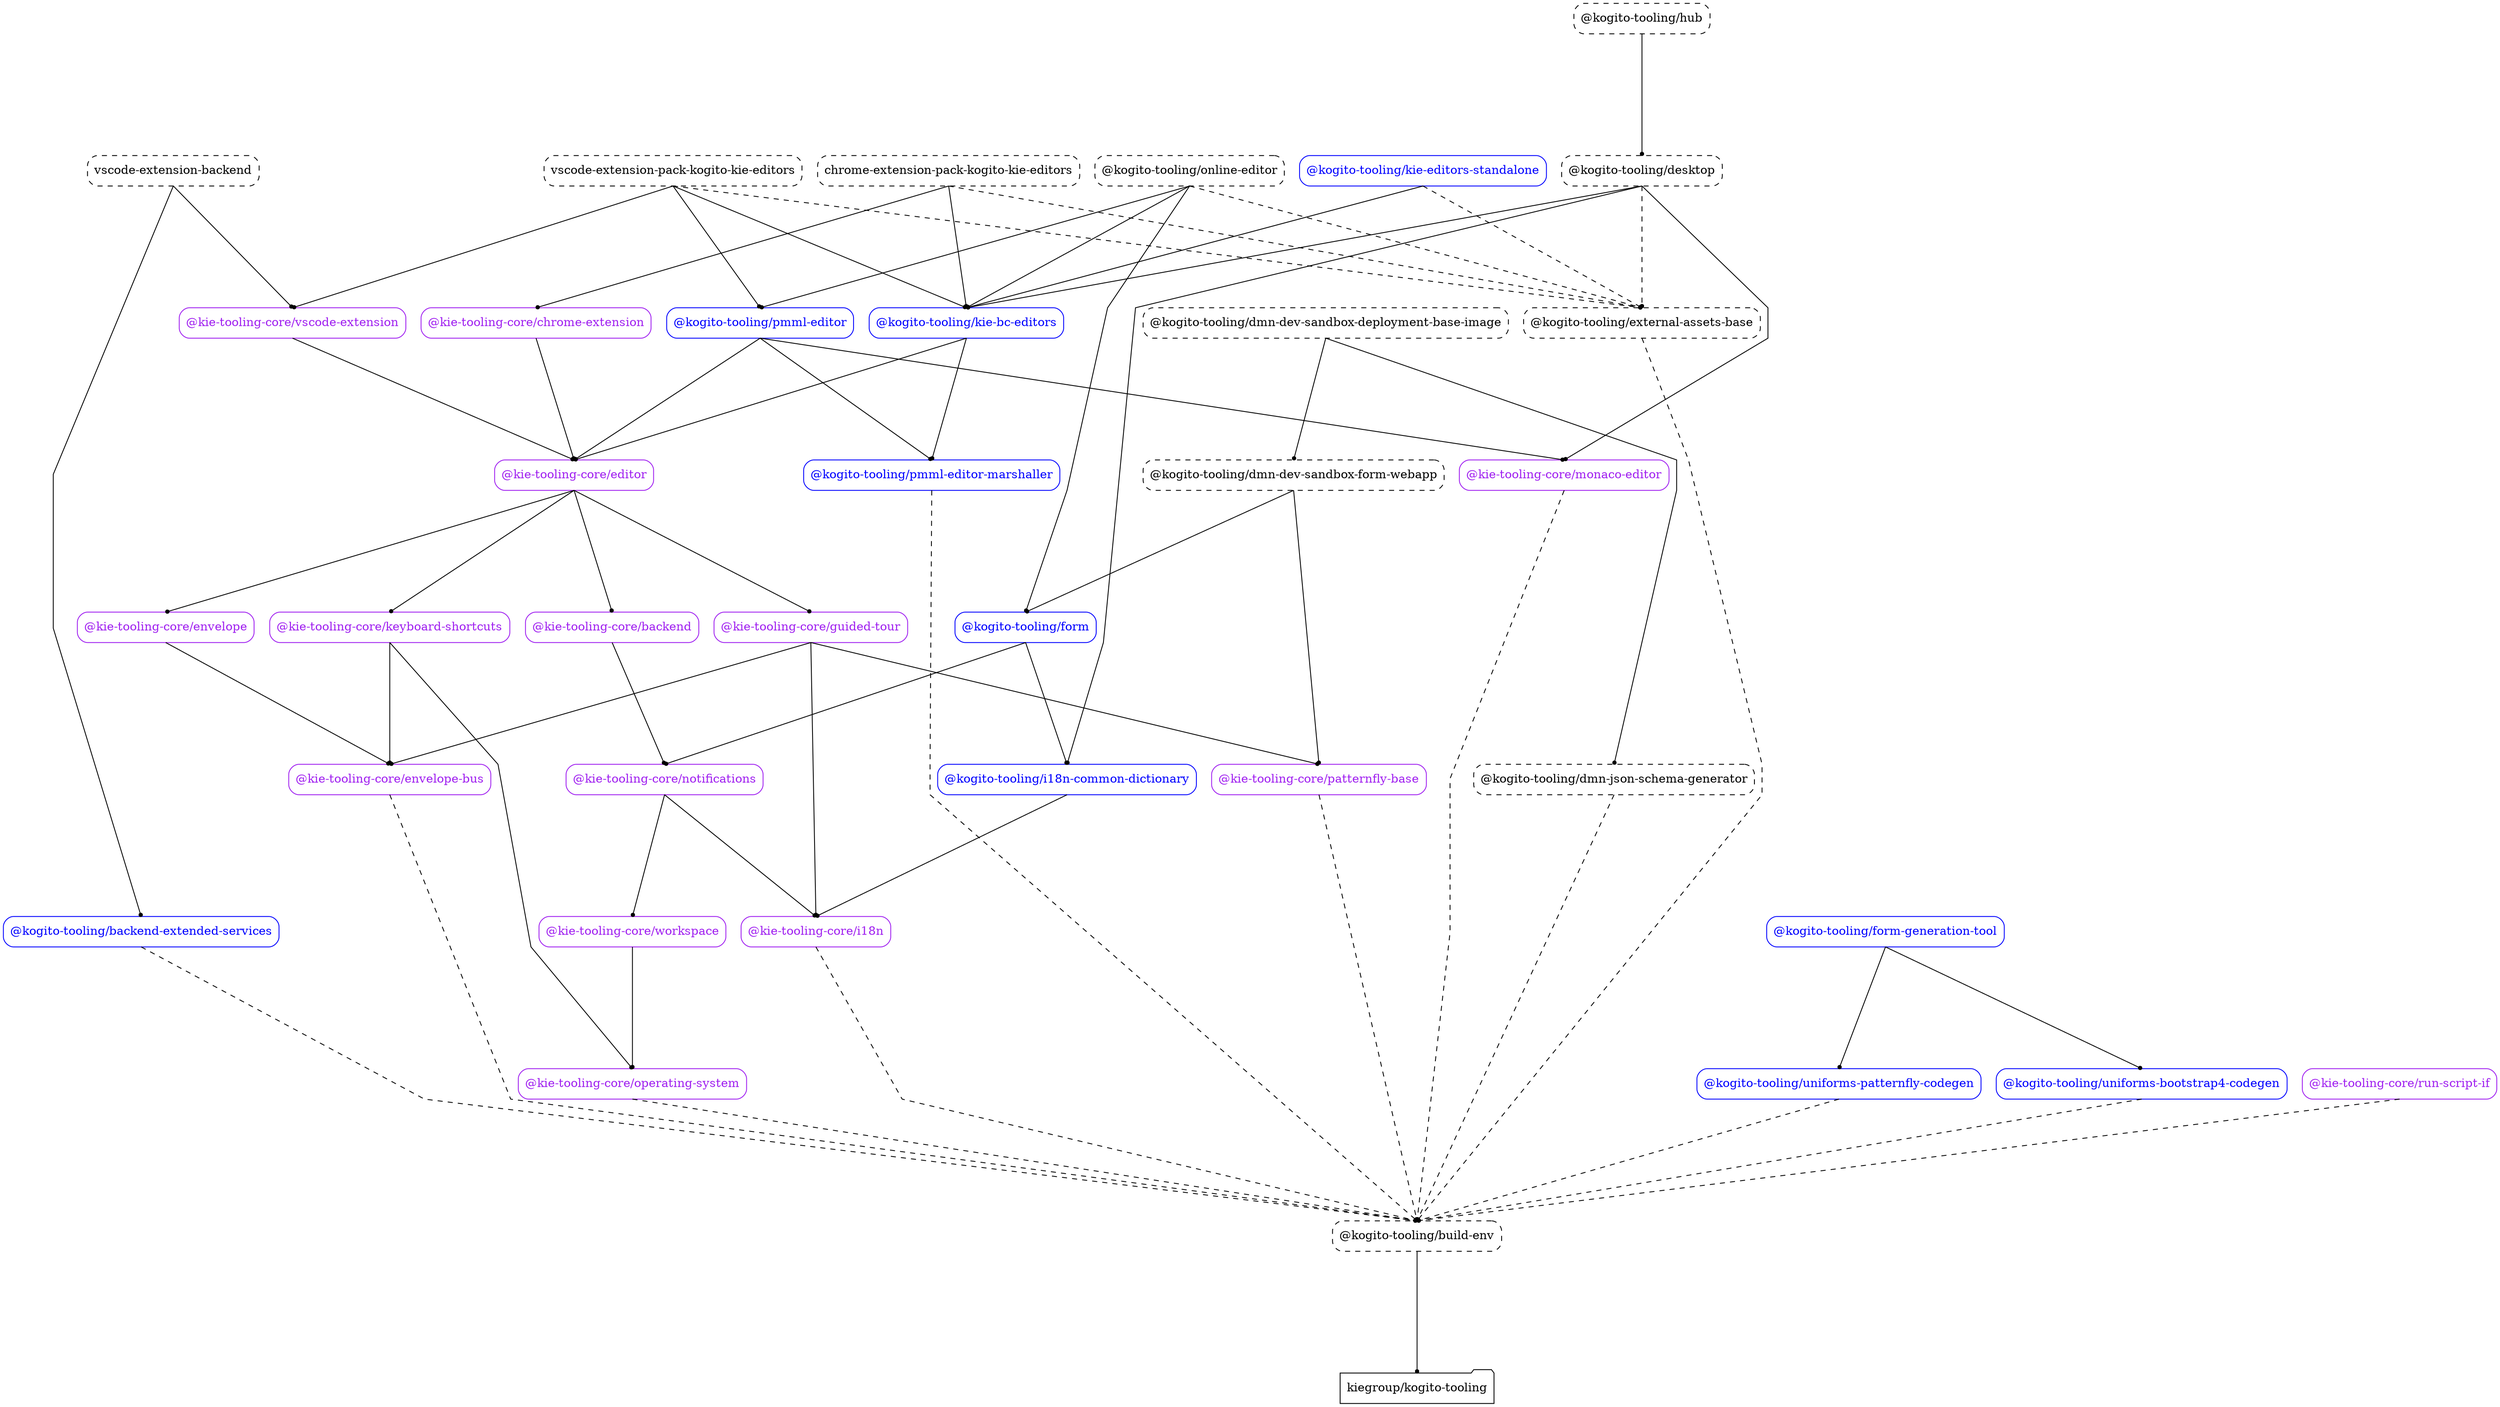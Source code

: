 digraph G {
  graph [ ranksep =2, splines = "polyline", rankdir =TB ];
  node [ shape =box ];
  edge [ headport = "n", tailport = "s", arrowhead =dot, arrowsize =0.5 ];
  "kiegroup/kogito-tooling" [ shape =folder ];
  "@kie-tooling-core/backend" [ style = "rounded", color = "purple", fontcolor = "purple" ];
  "@kie-tooling-core/notifications" [ style = "rounded", color = "purple", fontcolor = "purple" ];
  "@kogito-tooling/backend-extended-services" [ style = "rounded", color = "blue", fontcolor = "blue" ];
  "@kogito-tooling/build-env" [ color = "black", fontcolor = "black", style = "dashed, rounded" ];
  "@kie-tooling-core/chrome-extension" [ style = "rounded", color = "purple", fontcolor = "purple" ];
  "@kie-tooling-core/editor" [ style = "rounded", color = "purple", fontcolor = "purple" ];
  "chrome-extension-pack-kogito-kie-editors" [ color = "black", fontcolor = "black", style = "dashed, rounded" ];
  "@kogito-tooling/kie-bc-editors" [ style = "rounded", color = "blue", fontcolor = "blue" ];
  "@kogito-tooling/external-assets-base" [ color = "black", fontcolor = "black", style = "dashed, rounded" ];
  "@kogito-tooling/desktop" [ color = "black", fontcolor = "black", style = "dashed, rounded" ];
  "@kogito-tooling/i18n-common-dictionary" [ style = "rounded", color = "blue", fontcolor = "blue" ];
  "@kie-tooling-core/monaco-editor" [ style = "rounded", color = "purple", fontcolor = "purple" ];
  "@kogito-tooling/dmn-dev-sandbox-deployment-base-image" [ color = "black", fontcolor = "black", style = "dashed, rounded" ];
  "@kogito-tooling/dmn-dev-sandbox-form-webapp" [ color = "black", fontcolor = "black", style = "dashed, rounded" ];
  "@kogito-tooling/dmn-json-schema-generator" [ color = "black", fontcolor = "black", style = "dashed, rounded" ];
  "@kie-tooling-core/patternfly-base" [ style = "rounded", color = "purple", fontcolor = "purple" ];
  "@kogito-tooling/form" [ style = "rounded", color = "blue", fontcolor = "blue" ];
  "@kie-tooling-core/envelope" [ style = "rounded", color = "purple", fontcolor = "purple" ];
  "@kie-tooling-core/guided-tour" [ style = "rounded", color = "purple", fontcolor = "purple" ];
  "@kie-tooling-core/keyboard-shortcuts" [ style = "rounded", color = "purple", fontcolor = "purple" ];
  "@kie-tooling-core/envelope-bus" [ style = "rounded", color = "purple", fontcolor = "purple" ];
  "@kogito-tooling/form-generation-tool" [ style = "rounded", color = "blue", fontcolor = "blue" ];
  "@kogito-tooling/uniforms-patternfly-codegen" [ style = "rounded", color = "blue", fontcolor = "blue" ];
  "@kogito-tooling/uniforms-bootstrap4-codegen" [ style = "rounded", color = "blue", fontcolor = "blue" ];
  "@kie-tooling-core/i18n" [ style = "rounded", color = "purple", fontcolor = "purple" ];
  "@kogito-tooling/hub" [ color = "black", fontcolor = "black", style = "dashed, rounded" ];
  "@kie-tooling-core/operating-system" [ style = "rounded", color = "purple", fontcolor = "purple" ];
  "@kogito-tooling/pmml-editor-marshaller" [ style = "rounded", color = "blue", fontcolor = "blue" ];
  "@kogito-tooling/kie-editors-standalone" [ style = "rounded", color = "blue", fontcolor = "blue" ];
  "@kie-tooling-core/workspace" [ style = "rounded", color = "purple", fontcolor = "purple" ];
  "@kogito-tooling/online-editor" [ color = "black", fontcolor = "black", style = "dashed, rounded" ];
  "@kogito-tooling/pmml-editor" [ style = "rounded", color = "blue", fontcolor = "blue" ];
  "@kie-tooling-core/run-script-if" [ style = "rounded", color = "purple", fontcolor = "purple" ];
  "@kie-tooling-core/vscode-extension" [ style = "rounded", color = "purple", fontcolor = "purple" ];
  "vscode-extension-backend" [ color = "black", fontcolor = "black", style = "dashed, rounded" ];
  "vscode-extension-pack-kogito-kie-editors" [ color = "black", fontcolor = "black", style = "dashed, rounded" ];
  "@kie-tooling-core/backend" -> "@kie-tooling-core/notifications" [ style = "solid" ];
  "@kogito-tooling/backend-extended-services" -> "@kogito-tooling/build-env" [ style = "dashed" ];
  "@kogito-tooling/build-env" -> "kiegroup/kogito-tooling";
  "@kie-tooling-core/chrome-extension" -> "@kie-tooling-core/editor" [ style = "solid" ];
  "chrome-extension-pack-kogito-kie-editors" -> "@kie-tooling-core/chrome-extension" [ style = "solid" ];
  "chrome-extension-pack-kogito-kie-editors" -> "@kogito-tooling/kie-bc-editors" [ style = "solid" ];
  "chrome-extension-pack-kogito-kie-editors" -> "@kogito-tooling/external-assets-base" [ style = "dashed" ];
  "@kogito-tooling/desktop" -> "@kogito-tooling/i18n-common-dictionary" [ style = "solid" ];
  "@kogito-tooling/desktop" -> "@kogito-tooling/kie-bc-editors" [ style = "solid" ];
  "@kogito-tooling/desktop" -> "@kie-tooling-core/monaco-editor" [ style = "solid" ];
  "@kogito-tooling/desktop" -> "@kogito-tooling/external-assets-base" [ style = "dashed" ];
  "@kogito-tooling/dmn-dev-sandbox-deployment-base-image" -> "@kogito-tooling/dmn-dev-sandbox-form-webapp" [ style = "solid" ];
  "@kogito-tooling/dmn-dev-sandbox-deployment-base-image" -> "@kogito-tooling/dmn-json-schema-generator" [ style = "solid" ];
  "@kogito-tooling/dmn-dev-sandbox-form-webapp" -> "@kie-tooling-core/patternfly-base" [ style = "solid" ];
  "@kogito-tooling/dmn-dev-sandbox-form-webapp" -> "@kogito-tooling/form" [ style = "solid" ];
  "@kogito-tooling/dmn-json-schema-generator" -> "@kogito-tooling/build-env" [ style = "dashed" ];
  "@kie-tooling-core/editor" -> "@kie-tooling-core/backend" [ style = "solid" ];
  "@kie-tooling-core/editor" -> "@kie-tooling-core/envelope" [ style = "solid" ];
  "@kie-tooling-core/editor" -> "@kie-tooling-core/guided-tour" [ style = "solid" ];
  "@kie-tooling-core/editor" -> "@kie-tooling-core/keyboard-shortcuts" [ style = "solid" ];
  "@kie-tooling-core/envelope" -> "@kie-tooling-core/envelope-bus" [ style = "solid" ];
  "@kie-tooling-core/envelope-bus" -> "@kogito-tooling/build-env" [ style = "dashed" ];
  "@kogito-tooling/external-assets-base" -> "@kogito-tooling/build-env" [ style = "dashed" ];
  "@kogito-tooling/form" -> "@kie-tooling-core/notifications" [ style = "solid" ];
  "@kogito-tooling/form" -> "@kogito-tooling/i18n-common-dictionary" [ style = "solid" ];
  "@kogito-tooling/form-generation-tool" -> "@kogito-tooling/uniforms-patternfly-codegen" [ style = "solid" ];
  "@kogito-tooling/form-generation-tool" -> "@kogito-tooling/uniforms-bootstrap4-codegen" [ style = "solid" ];
  "@kie-tooling-core/guided-tour" -> "@kie-tooling-core/envelope-bus" [ style = "solid" ];
  "@kie-tooling-core/guided-tour" -> "@kie-tooling-core/i18n" [ style = "solid" ];
  "@kie-tooling-core/guided-tour" -> "@kie-tooling-core/patternfly-base" [ style = "solid" ];
  "@kogito-tooling/hub" -> "@kogito-tooling/desktop" [ style = "solid" ];
  "@kie-tooling-core/i18n" -> "@kogito-tooling/build-env" [ style = "dashed" ];
  "@kogito-tooling/i18n-common-dictionary" -> "@kie-tooling-core/i18n" [ style = "solid" ];
  "@kie-tooling-core/keyboard-shortcuts" -> "@kie-tooling-core/envelope-bus" [ style = "solid" ];
  "@kie-tooling-core/keyboard-shortcuts" -> "@kie-tooling-core/operating-system" [ style = "solid" ];
  "@kogito-tooling/kie-bc-editors" -> "@kogito-tooling/pmml-editor-marshaller" [ style = "solid" ];
  "@kogito-tooling/kie-bc-editors" -> "@kie-tooling-core/editor" [ style = "solid" ];
  "@kogito-tooling/kie-editors-standalone" -> "@kogito-tooling/kie-bc-editors" [ style = "solid" ];
  "@kogito-tooling/kie-editors-standalone" -> "@kogito-tooling/external-assets-base" [ style = "dashed" ];
  "@kie-tooling-core/monaco-editor" -> "@kogito-tooling/build-env" [ style = "dashed" ];
  "@kie-tooling-core/notifications" -> "@kie-tooling-core/i18n" [ style = "solid" ];
  "@kie-tooling-core/notifications" -> "@kie-tooling-core/workspace" [ style = "solid" ];
  "@kogito-tooling/online-editor" -> "@kogito-tooling/form" [ style = "solid" ];
  "@kogito-tooling/online-editor" -> "@kogito-tooling/kie-bc-editors" [ style = "solid" ];
  "@kogito-tooling/online-editor" -> "@kogito-tooling/pmml-editor" [ style = "solid" ];
  "@kogito-tooling/online-editor" -> "@kogito-tooling/external-assets-base" [ style = "dashed" ];
  "@kie-tooling-core/operating-system" -> "@kogito-tooling/build-env" [ style = "dashed" ];
  "@kie-tooling-core/patternfly-base" -> "@kogito-tooling/build-env" [ style = "dashed" ];
  "@kogito-tooling/pmml-editor" -> "@kie-tooling-core/editor" [ style = "solid" ];
  "@kogito-tooling/pmml-editor" -> "@kie-tooling-core/monaco-editor" [ style = "solid" ];
  "@kogito-tooling/pmml-editor" -> "@kogito-tooling/pmml-editor-marshaller" [ style = "solid" ];
  "@kogito-tooling/pmml-editor-marshaller" -> "@kogito-tooling/build-env" [ style = "dashed" ];
  "@kie-tooling-core/run-script-if" -> "@kogito-tooling/build-env" [ style = "dashed" ];
  "@kogito-tooling/uniforms-bootstrap4-codegen" -> "@kogito-tooling/build-env" [ style = "dashed" ];
  "@kogito-tooling/uniforms-patternfly-codegen" -> "@kogito-tooling/build-env" [ style = "dashed" ];
  "@kie-tooling-core/vscode-extension" -> "@kie-tooling-core/editor" [ style = "solid" ];
  "vscode-extension-backend" -> "@kie-tooling-core/vscode-extension" [ style = "solid" ];
  "vscode-extension-backend" -> "@kogito-tooling/backend-extended-services" [ style = "solid" ];
  "vscode-extension-pack-kogito-kie-editors" -> "@kie-tooling-core/vscode-extension" [ style = "solid" ];
  "vscode-extension-pack-kogito-kie-editors" -> "@kogito-tooling/kie-bc-editors" [ style = "solid" ];
  "vscode-extension-pack-kogito-kie-editors" -> "@kogito-tooling/pmml-editor" [ style = "solid" ];
  "vscode-extension-pack-kogito-kie-editors" -> "@kogito-tooling/external-assets-base" [ style = "dashed" ];
  "@kie-tooling-core/workspace" -> "@kie-tooling-core/operating-system" [ style = "solid" ];
}
